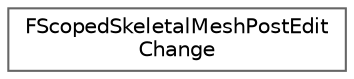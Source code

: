 digraph "Graphical Class Hierarchy"
{
 // INTERACTIVE_SVG=YES
 // LATEX_PDF_SIZE
  bgcolor="transparent";
  edge [fontname=Helvetica,fontsize=10,labelfontname=Helvetica,labelfontsize=10];
  node [fontname=Helvetica,fontsize=10,shape=box,height=0.2,width=0.4];
  rankdir="LR";
  Node0 [id="Node000000",label="FScopedSkeletalMeshPostEdit\lChange",height=0.2,width=0.4,color="grey40", fillcolor="white", style="filled",URL="$d4/d3f/classFScopedSkeletalMeshPostEditChange.html",tooltip=" "];
}
